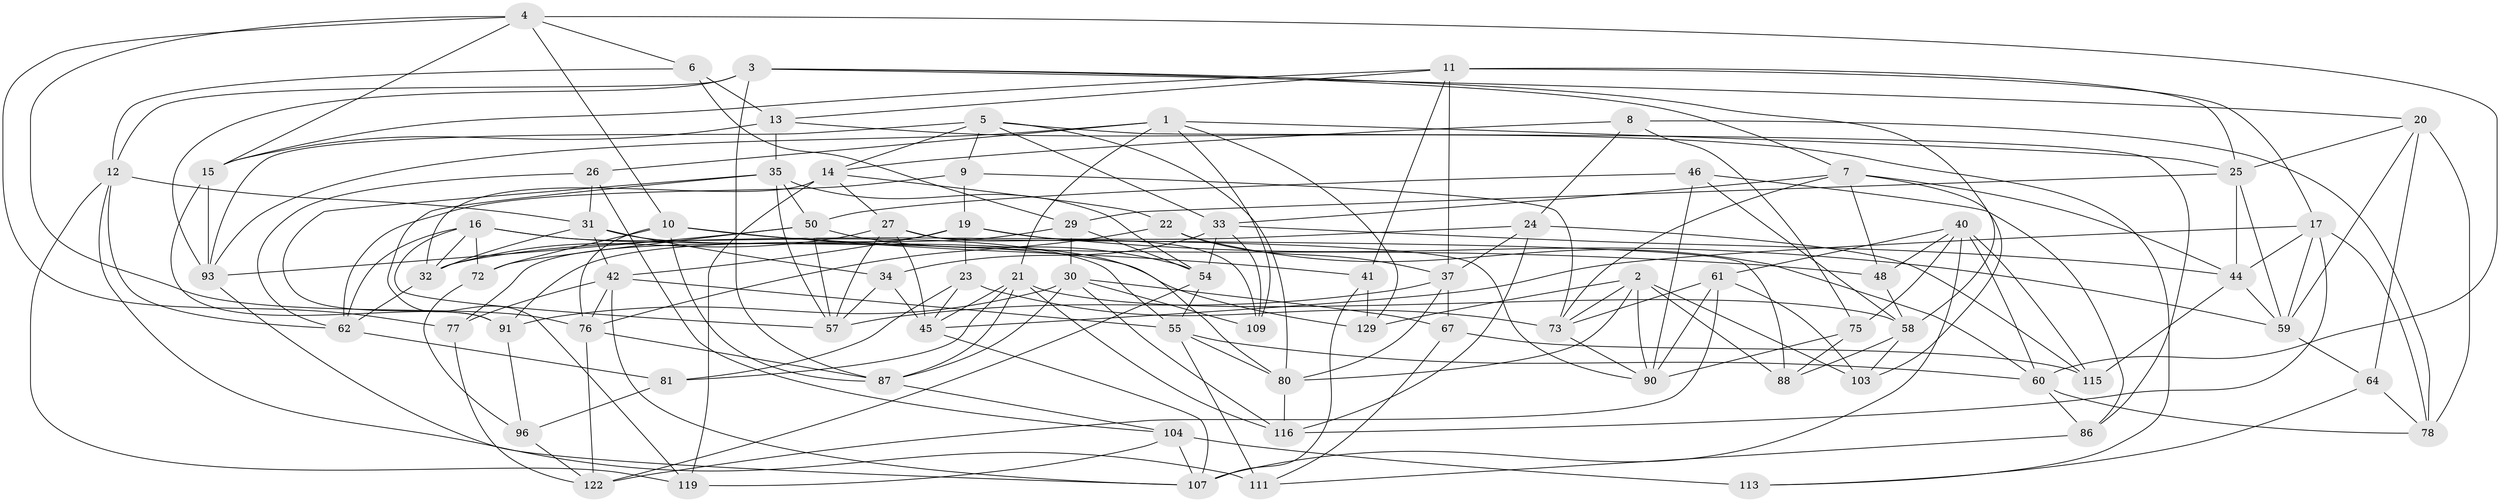 // Generated by graph-tools (version 1.1) at 2025/24/03/03/25 07:24:26]
// undirected, 78 vertices, 202 edges
graph export_dot {
graph [start="1"]
  node [color=gray90,style=filled];
  1 [super="+66"];
  2 [super="+56"];
  3 [super="+65"];
  4 [super="+82"];
  5 [super="+105"];
  6;
  7 [super="+74"];
  8;
  9;
  10 [super="+84"];
  11 [super="+110"];
  12 [super="+28"];
  13 [super="+36"];
  14 [super="+126"];
  15 [super="+63"];
  16 [super="+38"];
  17 [super="+18"];
  19 [super="+79"];
  20 [super="+121"];
  21 [super="+53"];
  22;
  23;
  24 [super="+69"];
  25 [super="+94"];
  26;
  27 [super="+71"];
  29 [super="+89"];
  30 [super="+39"];
  31 [super="+101"];
  32 [super="+43"];
  33 [super="+51"];
  34;
  35 [super="+47"];
  37 [super="+68"];
  40 [super="+83"];
  41;
  42 [super="+112"];
  44 [super="+49"];
  45 [super="+52"];
  46;
  48;
  50 [super="+92"];
  54 [super="+124"];
  55 [super="+85"];
  57 [super="+95"];
  58 [super="+108"];
  59 [super="+97"];
  60 [super="+99"];
  61 [super="+98"];
  62 [super="+70"];
  64;
  67;
  72;
  73 [super="+100"];
  75;
  76 [super="+118"];
  77;
  78 [super="+127"];
  80 [super="+114"];
  81;
  86;
  87 [super="+123"];
  88;
  90 [super="+130"];
  91 [super="+125"];
  93 [super="+102"];
  96;
  103;
  104 [super="+106"];
  107 [super="+120"];
  109;
  111;
  113;
  115;
  116 [super="+117"];
  119;
  122 [super="+128"];
  129;
  1 -- 109;
  1 -- 26;
  1 -- 129;
  1 -- 21;
  1 -- 25;
  1 -- 93;
  2 -- 129;
  2 -- 80;
  2 -- 90;
  2 -- 88;
  2 -- 73;
  2 -- 103;
  3 -- 20;
  3 -- 12;
  3 -- 93;
  3 -- 58;
  3 -- 7;
  3 -- 87;
  4 -- 76;
  4 -- 60;
  4 -- 15;
  4 -- 10;
  4 -- 77;
  4 -- 6;
  5 -- 80;
  5 -- 9;
  5 -- 93;
  5 -- 33;
  5 -- 86;
  5 -- 14;
  6 -- 29;
  6 -- 12;
  6 -- 13;
  7 -- 33;
  7 -- 103;
  7 -- 44;
  7 -- 48;
  7 -- 73;
  8 -- 75;
  8 -- 14;
  8 -- 24;
  8 -- 78;
  9 -- 73;
  9 -- 19;
  9 -- 62;
  10 -- 48;
  10 -- 76;
  10 -- 72;
  10 -- 41;
  10 -- 87;
  11 -- 41;
  11 -- 25;
  11 -- 37;
  11 -- 15;
  11 -- 13;
  11 -- 17;
  12 -- 119;
  12 -- 62;
  12 -- 111;
  12 -- 31;
  13 -- 113;
  13 -- 35;
  13 -- 15 [weight=2];
  14 -- 27;
  14 -- 32;
  14 -- 119;
  14 -- 22;
  15 -- 91;
  15 -- 93;
  16 -- 129;
  16 -- 55;
  16 -- 72;
  16 -- 57;
  16 -- 32;
  16 -- 62;
  17 -- 78;
  17 -- 44;
  17 -- 45;
  17 -- 116;
  17 -- 59;
  19 -- 59;
  19 -- 42;
  19 -- 77;
  19 -- 23;
  19 -- 90;
  20 -- 25;
  20 -- 78 [weight=2];
  20 -- 64;
  20 -- 59;
  21 -- 45;
  21 -- 58;
  21 -- 81;
  21 -- 116;
  21 -- 87;
  22 -- 60;
  22 -- 76;
  22 -- 37;
  23 -- 81;
  23 -- 45;
  23 -- 73;
  24 -- 116 [weight=2];
  24 -- 115;
  24 -- 37;
  24 -- 32;
  25 -- 59;
  25 -- 29;
  25 -- 44;
  26 -- 104;
  26 -- 31;
  26 -- 62;
  27 -- 45;
  27 -- 109;
  27 -- 32;
  27 -- 57;
  27 -- 88;
  29 -- 91 [weight=2];
  29 -- 54;
  29 -- 30;
  30 -- 91;
  30 -- 67;
  30 -- 109;
  30 -- 87;
  30 -- 116;
  31 -- 34;
  31 -- 42;
  31 -- 32;
  31 -- 80;
  32 -- 62;
  33 -- 109;
  33 -- 34;
  33 -- 54;
  33 -- 44;
  34 -- 57;
  34 -- 45;
  35 -- 54;
  35 -- 57;
  35 -- 91;
  35 -- 50;
  35 -- 119;
  37 -- 57;
  37 -- 67;
  37 -- 80;
  40 -- 115;
  40 -- 61;
  40 -- 60;
  40 -- 48;
  40 -- 107;
  40 -- 75;
  41 -- 129;
  41 -- 107;
  42 -- 107;
  42 -- 55;
  42 -- 77;
  42 -- 76;
  44 -- 115;
  44 -- 59;
  45 -- 107;
  46 -- 86;
  46 -- 90;
  46 -- 58;
  46 -- 50;
  48 -- 58;
  50 -- 72;
  50 -- 57;
  50 -- 54;
  50 -- 93;
  54 -- 55;
  54 -- 122;
  55 -- 111;
  55 -- 80;
  55 -- 60;
  58 -- 88;
  58 -- 103;
  59 -- 64;
  60 -- 86;
  60 -- 78;
  61 -- 90;
  61 -- 122 [weight=2];
  61 -- 103;
  61 -- 73;
  62 -- 81;
  64 -- 113;
  64 -- 78;
  67 -- 115;
  67 -- 111;
  72 -- 96;
  73 -- 90;
  75 -- 90;
  75 -- 88;
  76 -- 87;
  76 -- 122;
  77 -- 122;
  80 -- 116;
  81 -- 96;
  86 -- 111;
  87 -- 104;
  91 -- 96;
  93 -- 107;
  96 -- 122;
  104 -- 113 [weight=2];
  104 -- 119;
  104 -- 107;
}
